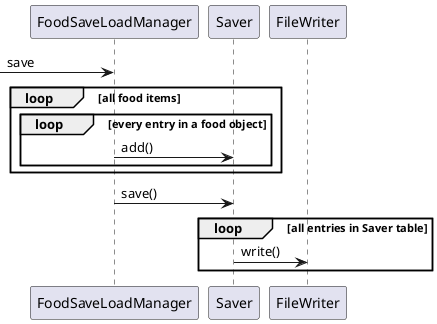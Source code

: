 
@startuml
-> FoodSaveLoadManager : save

loop all food items
    loop every entry in a food object
    FoodSaveLoadManager -> Saver : add()
    end
end

FoodSaveLoadManager -> Saver : save()
loop all entries in Saver table
    Saver -> FileWriter : write()
end
@enduml